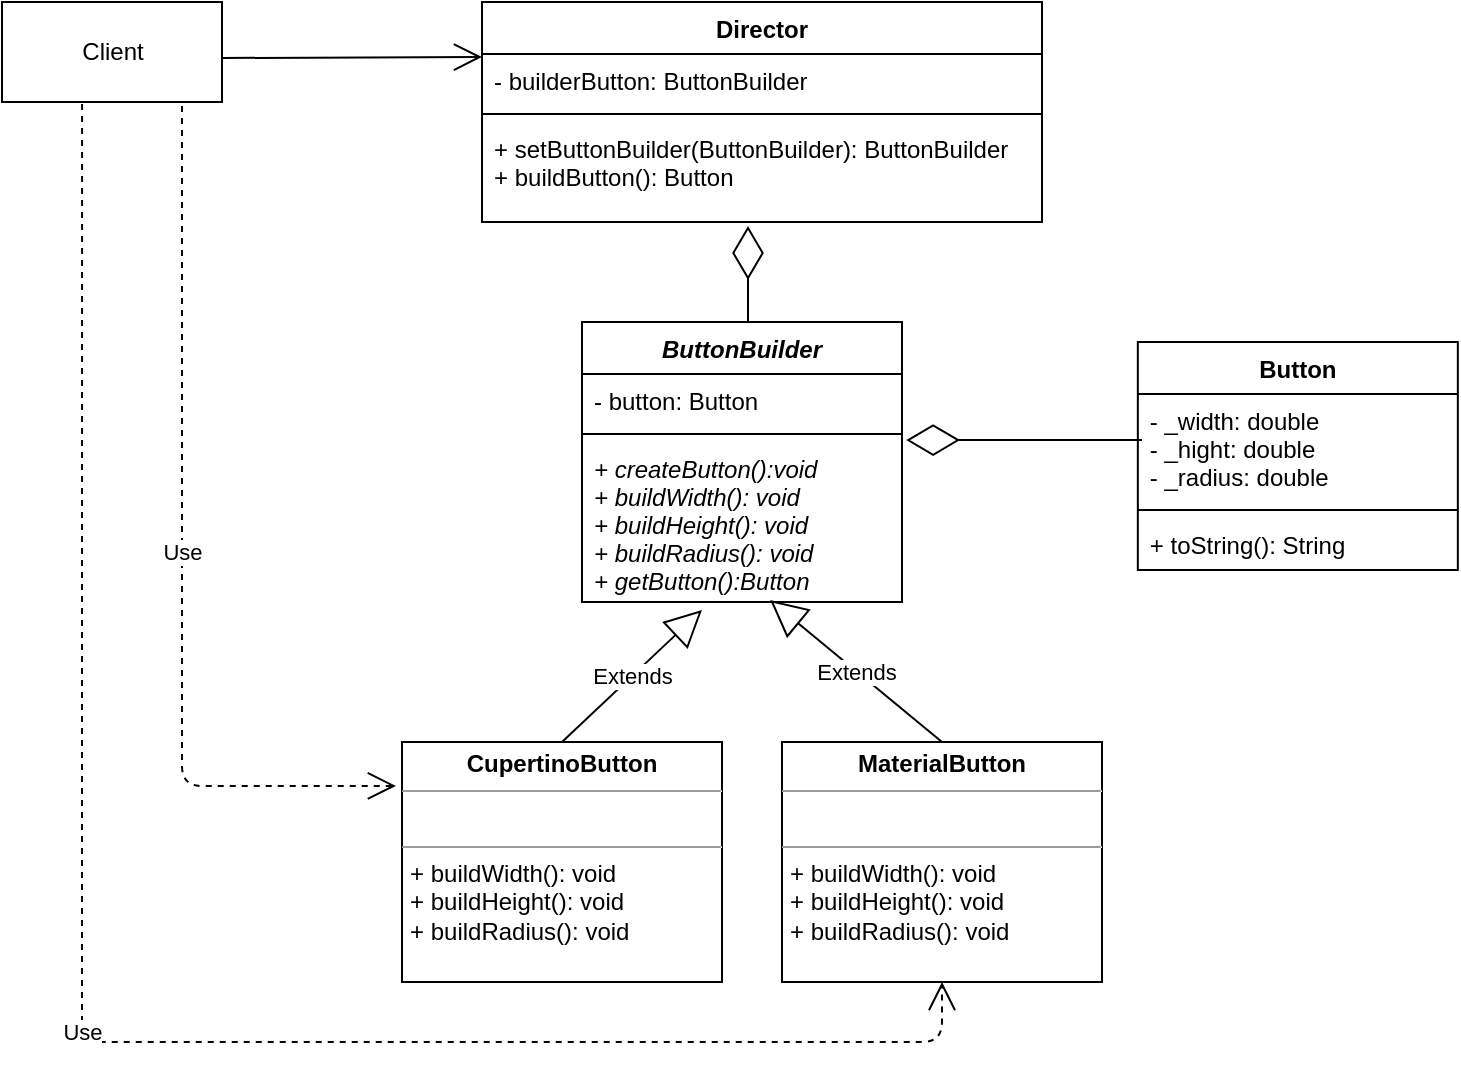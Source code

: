 <mxfile version="15.2.5" type="google"><diagram id="o92eQkWqzUKq8Fgev--3" name="Page-1"><mxGraphModel dx="1422" dy="762" grid="1" gridSize="10" guides="1" tooltips="1" connect="1" arrows="1" fold="1" page="1" pageScale="1" pageWidth="827" pageHeight="1169" math="0" shadow="0"><root><mxCell id="0"/><mxCell id="1" parent="0"/><mxCell id="H6ORtuqMQoPjTxyVc3aF-11" value="Client" style="html=1;" vertex="1" parent="1"><mxGeometry x="60" y="160" width="110" height="50" as="geometry"/></mxCell><mxCell id="H6ORtuqMQoPjTxyVc3aF-21" value="&lt;p style=&quot;margin: 0px ; margin-top: 4px ; text-align: center&quot;&gt;&lt;b&gt;CupertinoButton&lt;/b&gt;&lt;/p&gt;&lt;hr size=&quot;1&quot;&gt;&lt;p style=&quot;margin: 0px ; margin-left: 4px&quot;&gt;&lt;br&gt;&lt;/p&gt;&lt;hr size=&quot;1&quot;&gt;&lt;p style=&quot;margin: 0px ; margin-left: 4px&quot;&gt;+ buildWidth(): void&lt;/p&gt;&lt;p style=&quot;margin: 0px 0px 0px 4px&quot;&gt;+ buildHeight(): void&lt;/p&gt;&lt;p style=&quot;margin: 0px 0px 0px 4px&quot;&gt;+ buildRadius(): void&lt;/p&gt;&lt;p style=&quot;margin: 0px 0px 0px 4px&quot;&gt;&lt;br&gt;&lt;/p&gt;&lt;p style=&quot;margin: 0px 0px 0px 4px&quot;&gt;&lt;br&gt;&lt;/p&gt;&lt;p style=&quot;margin: 0px ; margin-left: 4px&quot;&gt;&lt;br&gt;&lt;/p&gt;" style="verticalAlign=top;align=left;overflow=fill;fontSize=12;fontFamily=Helvetica;html=1;" vertex="1" parent="1"><mxGeometry x="260" y="530" width="160" height="120" as="geometry"/></mxCell><mxCell id="H6ORtuqMQoPjTxyVc3aF-22" value="&lt;p style=&quot;margin: 0px ; margin-top: 4px ; text-align: center&quot;&gt;&lt;b&gt;MaterialButton&lt;/b&gt;&lt;/p&gt;&lt;hr size=&quot;1&quot;&gt;&lt;p style=&quot;margin: 0px ; margin-left: 4px&quot;&gt;&lt;br&gt;&lt;/p&gt;&lt;hr size=&quot;1&quot;&gt;&lt;p style=&quot;margin: 0px ; margin-left: 4px&quot;&gt;+ buildWidth(): void&lt;/p&gt;&lt;p style=&quot;margin: 0px 0px 0px 4px&quot;&gt;+ buildHeight(): void&lt;/p&gt;&lt;p style=&quot;margin: 0px 0px 0px 4px&quot;&gt;+ buildRadius(): void&lt;/p&gt;&lt;p style=&quot;margin: 0px 0px 0px 4px&quot;&gt;&lt;br&gt;&lt;/p&gt;&lt;p style=&quot;margin: 0px 0px 0px 4px&quot;&gt;&lt;br&gt;&lt;/p&gt;&lt;p style=&quot;margin: 0px ; margin-left: 4px&quot;&gt;&lt;br&gt;&lt;/p&gt;" style="verticalAlign=top;align=left;overflow=fill;fontSize=12;fontFamily=Helvetica;html=1;" vertex="1" parent="1"><mxGeometry x="450" y="530" width="160" height="120" as="geometry"/></mxCell><mxCell id="H6ORtuqMQoPjTxyVc3aF-26" value="Extends" style="endArrow=block;endSize=16;endFill=0;html=1;exitX=0.5;exitY=0;exitDx=0;exitDy=0;entryX=0.375;entryY=1.05;entryDx=0;entryDy=0;entryPerimeter=0;" edge="1" parent="1" source="H6ORtuqMQoPjTxyVc3aF-21" target="H6ORtuqMQoPjTxyVc3aF-30"><mxGeometry width="160" relative="1" as="geometry"><mxPoint x="500" y="370" as="sourcePoint"/><mxPoint x="412" y="450" as="targetPoint"/></mxGeometry></mxCell><mxCell id="H6ORtuqMQoPjTxyVc3aF-27" value="ButtonBuilder" style="swimlane;fontStyle=3;align=center;verticalAlign=top;childLayout=stackLayout;horizontal=1;startSize=26;horizontalStack=0;resizeParent=1;resizeParentMax=0;resizeLast=0;collapsible=1;marginBottom=0;" vertex="1" parent="1"><mxGeometry x="350" y="320" width="160" height="140" as="geometry"/></mxCell><mxCell id="H6ORtuqMQoPjTxyVc3aF-28" value="- button: Button" style="text;strokeColor=none;fillColor=none;align=left;verticalAlign=top;spacingLeft=4;spacingRight=4;overflow=hidden;rotatable=0;points=[[0,0.5],[1,0.5]];portConstraint=eastwest;" vertex="1" parent="H6ORtuqMQoPjTxyVc3aF-27"><mxGeometry y="26" width="160" height="26" as="geometry"/></mxCell><mxCell id="H6ORtuqMQoPjTxyVc3aF-29" value="" style="line;strokeWidth=1;fillColor=none;align=left;verticalAlign=middle;spacingTop=-1;spacingLeft=3;spacingRight=3;rotatable=0;labelPosition=right;points=[];portConstraint=eastwest;" vertex="1" parent="H6ORtuqMQoPjTxyVc3aF-27"><mxGeometry y="52" width="160" height="8" as="geometry"/></mxCell><mxCell id="H6ORtuqMQoPjTxyVc3aF-30" value="+ createButton():void&#10;+ buildWidth(): void&#10;+ buildHeight(): void&#10;+ buildRadius(): void&#10;+ getButton():Button" style="text;strokeColor=none;fillColor=none;align=left;verticalAlign=top;spacingLeft=4;spacingRight=4;overflow=hidden;rotatable=0;points=[[0,0.5],[1,0.5]];portConstraint=eastwest;fontStyle=2" vertex="1" parent="H6ORtuqMQoPjTxyVc3aF-27"><mxGeometry y="60" width="160" height="80" as="geometry"/></mxCell><mxCell id="H6ORtuqMQoPjTxyVc3aF-31" value="Extends" style="endArrow=block;endSize=16;endFill=0;html=1;exitX=0.5;exitY=0;exitDx=0;exitDy=0;entryX=0.588;entryY=0.988;entryDx=0;entryDy=0;entryPerimeter=0;" edge="1" parent="1" source="H6ORtuqMQoPjTxyVc3aF-22" target="H6ORtuqMQoPjTxyVc3aF-30"><mxGeometry width="160" relative="1" as="geometry"><mxPoint x="500" y="370" as="sourcePoint"/><mxPoint x="460" y="460" as="targetPoint"/></mxGeometry></mxCell><mxCell id="H6ORtuqMQoPjTxyVc3aF-32" value="Button" style="swimlane;fontStyle=1;align=center;verticalAlign=top;childLayout=stackLayout;horizontal=1;startSize=26;horizontalStack=0;resizeParent=1;resizeParentMax=0;resizeLast=0;collapsible=1;marginBottom=0;" vertex="1" parent="1"><mxGeometry x="627.92" y="330" width="160" height="114" as="geometry"/></mxCell><mxCell id="H6ORtuqMQoPjTxyVc3aF-33" value="- _width: double&#10;- _hight: double&#10;- _radius: double" style="text;strokeColor=none;fillColor=none;align=left;verticalAlign=top;spacingLeft=4;spacingRight=4;overflow=hidden;rotatable=0;points=[[0,0.5],[1,0.5]];portConstraint=eastwest;" vertex="1" parent="H6ORtuqMQoPjTxyVc3aF-32"><mxGeometry y="26" width="160" height="54" as="geometry"/></mxCell><mxCell id="H6ORtuqMQoPjTxyVc3aF-34" value="" style="line;strokeWidth=1;fillColor=none;align=left;verticalAlign=middle;spacingTop=-1;spacingLeft=3;spacingRight=3;rotatable=0;labelPosition=right;points=[];portConstraint=eastwest;" vertex="1" parent="H6ORtuqMQoPjTxyVc3aF-32"><mxGeometry y="80" width="160" height="8" as="geometry"/></mxCell><mxCell id="H6ORtuqMQoPjTxyVc3aF-35" value="+ toString(): String" style="text;strokeColor=none;fillColor=none;align=left;verticalAlign=top;spacingLeft=4;spacingRight=4;overflow=hidden;rotatable=0;points=[[0,0.5],[1,0.5]];portConstraint=eastwest;" vertex="1" parent="H6ORtuqMQoPjTxyVc3aF-32"><mxGeometry y="88" width="160" height="26" as="geometry"/></mxCell><mxCell id="H6ORtuqMQoPjTxyVc3aF-38" value="Director" style="swimlane;fontStyle=1;align=center;verticalAlign=top;childLayout=stackLayout;horizontal=1;startSize=26;horizontalStack=0;resizeParent=1;resizeParentMax=0;resizeLast=0;collapsible=1;marginBottom=0;" vertex="1" parent="1"><mxGeometry x="300" y="160" width="280" height="110" as="geometry"/></mxCell><mxCell id="H6ORtuqMQoPjTxyVc3aF-39" value="- builderButton: ButtonBuilder" style="text;strokeColor=none;fillColor=none;align=left;verticalAlign=top;spacingLeft=4;spacingRight=4;overflow=hidden;rotatable=0;points=[[0,0.5],[1,0.5]];portConstraint=eastwest;" vertex="1" parent="H6ORtuqMQoPjTxyVc3aF-38"><mxGeometry y="26" width="280" height="26" as="geometry"/></mxCell><mxCell id="H6ORtuqMQoPjTxyVc3aF-40" value="" style="line;strokeWidth=1;fillColor=none;align=left;verticalAlign=middle;spacingTop=-1;spacingLeft=3;spacingRight=3;rotatable=0;labelPosition=right;points=[];portConstraint=eastwest;" vertex="1" parent="H6ORtuqMQoPjTxyVc3aF-38"><mxGeometry y="52" width="280" height="8" as="geometry"/></mxCell><mxCell id="H6ORtuqMQoPjTxyVc3aF-41" value="+ setButtonBuilder(ButtonBuilder): ButtonBuilder&#10;+ buildButton(): Button" style="text;strokeColor=none;fillColor=none;align=left;verticalAlign=top;spacingLeft=4;spacingRight=4;overflow=hidden;rotatable=0;points=[[0,0.5],[1,0.5]];portConstraint=eastwest;" vertex="1" parent="H6ORtuqMQoPjTxyVc3aF-38"><mxGeometry y="60" width="280" height="50" as="geometry"/></mxCell><mxCell id="H6ORtuqMQoPjTxyVc3aF-49" value="" style="endArrow=diamondThin;endFill=0;endSize=24;html=1;" edge="1" parent="1"><mxGeometry width="160" relative="1" as="geometry"><mxPoint x="433" y="320" as="sourcePoint"/><mxPoint x="433" y="272" as="targetPoint"/></mxGeometry></mxCell><mxCell id="H6ORtuqMQoPjTxyVc3aF-52" value="Use" style="endArrow=open;endSize=12;dashed=1;html=1;exitX=0.818;exitY=1.04;exitDx=0;exitDy=0;exitPerimeter=0;entryX=-0.019;entryY=0.183;entryDx=0;entryDy=0;entryPerimeter=0;" edge="1" parent="1" source="H6ORtuqMQoPjTxyVc3aF-11" target="H6ORtuqMQoPjTxyVc3aF-21"><mxGeometry width="160" relative="1" as="geometry"><mxPoint x="490" y="470" as="sourcePoint"/><mxPoint x="150" y="580" as="targetPoint"/><Array as="points"><mxPoint x="150" y="552"/></Array></mxGeometry></mxCell><mxCell id="H6ORtuqMQoPjTxyVc3aF-53" value="Use" style="endArrow=open;endSize=12;dashed=1;html=1;exitX=0.364;exitY=1.02;exitDx=0;exitDy=0;exitPerimeter=0;entryX=0.5;entryY=1;entryDx=0;entryDy=0;" edge="1" parent="1" source="H6ORtuqMQoPjTxyVc3aF-11" target="H6ORtuqMQoPjTxyVc3aF-22"><mxGeometry width="160" relative="1" as="geometry"><mxPoint x="490" y="470" as="sourcePoint"/><mxPoint x="550" y="710" as="targetPoint"/><Array as="points"><mxPoint x="100" y="680"/><mxPoint x="530" y="680"/></Array></mxGeometry></mxCell><mxCell id="H6ORtuqMQoPjTxyVc3aF-54" value="" style="endArrow=open;endFill=1;endSize=12;html=1;entryX=0;entryY=0.25;entryDx=0;entryDy=0;" edge="1" parent="1" target="H6ORtuqMQoPjTxyVc3aF-38"><mxGeometry width="160" relative="1" as="geometry"><mxPoint x="170" y="188" as="sourcePoint"/><mxPoint x="650" y="470" as="targetPoint"/></mxGeometry></mxCell><mxCell id="H6ORtuqMQoPjTxyVc3aF-55" value="" style="endArrow=diamondThin;endFill=0;endSize=24;html=1;entryX=1.013;entryY=-0.012;entryDx=0;entryDy=0;entryPerimeter=0;" edge="1" parent="1" target="H6ORtuqMQoPjTxyVc3aF-30"><mxGeometry width="160" relative="1" as="geometry"><mxPoint x="630" y="379" as="sourcePoint"/><mxPoint x="520" y="380" as="targetPoint"/></mxGeometry></mxCell></root></mxGraphModel></diagram></mxfile>